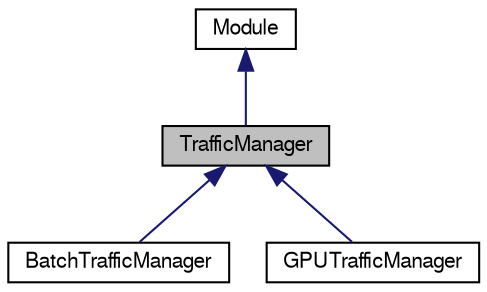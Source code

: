 digraph "TrafficManager"
{
  bgcolor="transparent";
  edge [fontname="FreeSans",fontsize="10",labelfontname="FreeSans",labelfontsize="10"];
  node [fontname="FreeSans",fontsize="10",shape=record];
  Node0 [label="TrafficManager",height=0.2,width=0.4,color="black", fillcolor="grey75", style="filled", fontcolor="black"];
  Node1 -> Node0 [dir="back",color="midnightblue",fontsize="10",style="solid",fontname="FreeSans"];
  Node1 [label="Module",height=0.2,width=0.4,color="black",URL="$classModule.html"];
  Node0 -> Node2 [dir="back",color="midnightblue",fontsize="10",style="solid",fontname="FreeSans"];
  Node2 [label="BatchTrafficManager",height=0.2,width=0.4,color="black",URL="$classBatchTrafficManager.html"];
  Node0 -> Node3 [dir="back",color="midnightblue",fontsize="10",style="solid",fontname="FreeSans"];
  Node3 [label="GPUTrafficManager",height=0.2,width=0.4,color="black",URL="$classGPUTrafficManager.html"];
}
